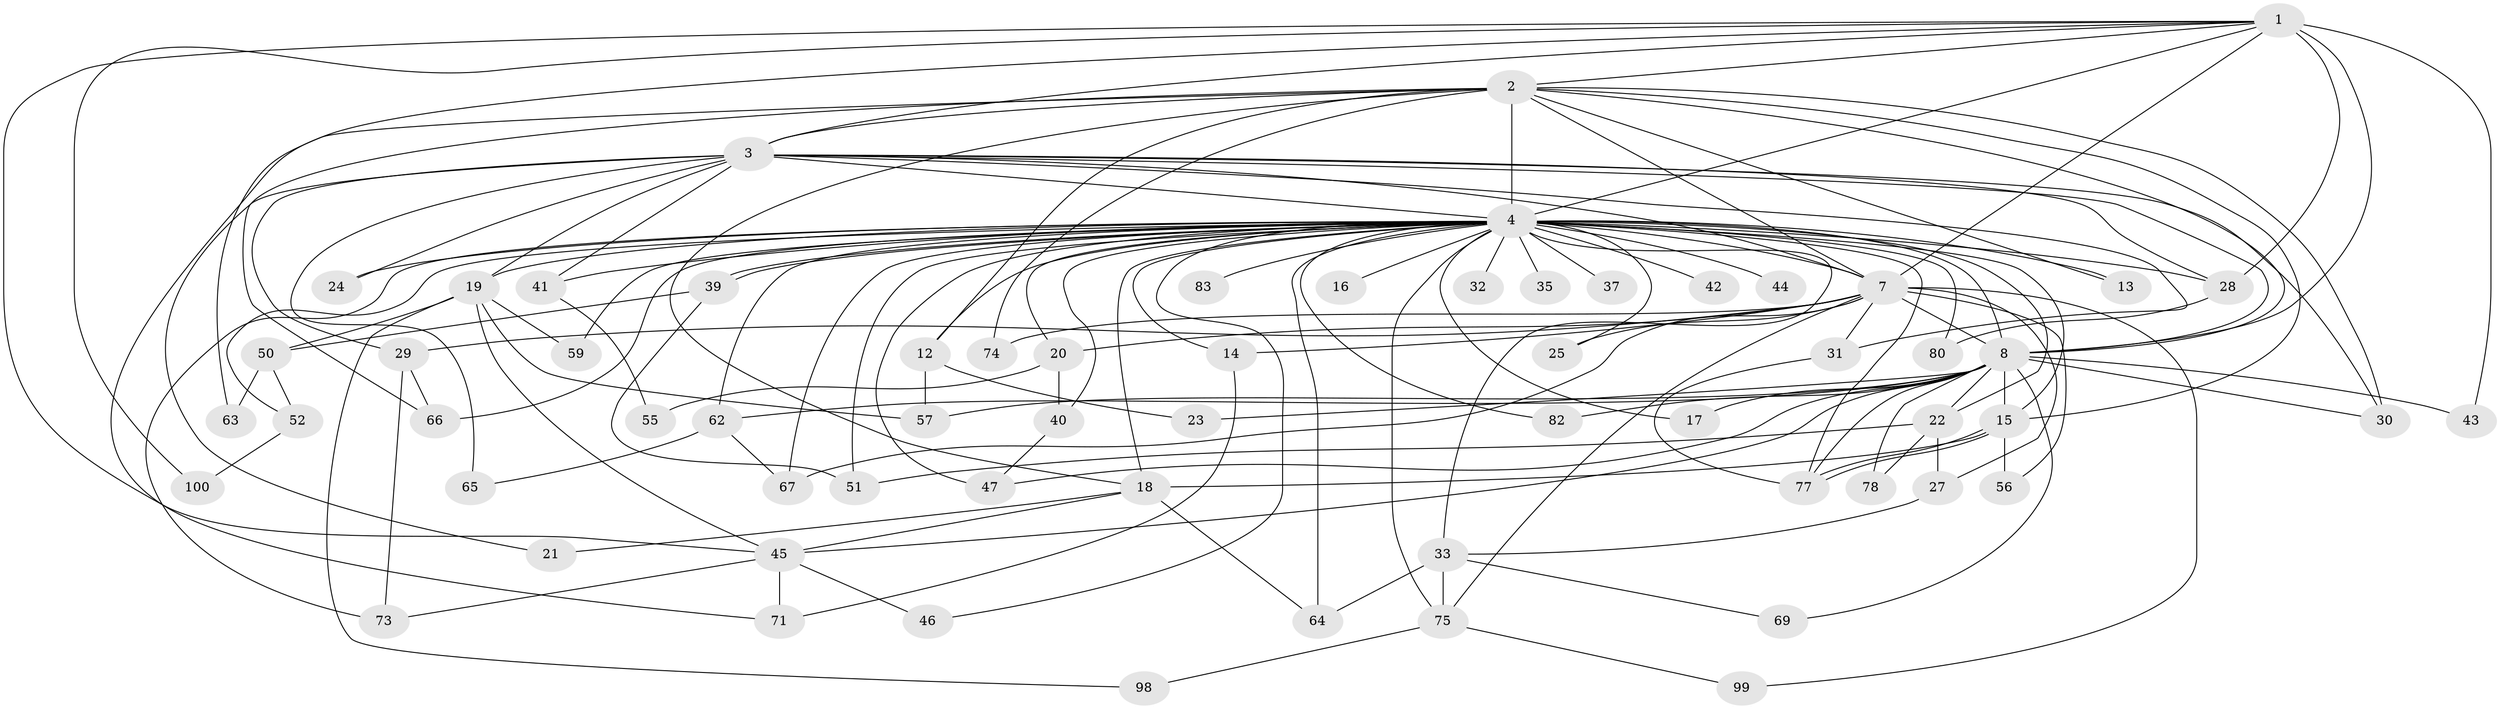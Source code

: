 // original degree distribution, {15: 0.009259259259259259, 18: 0.009259259259259259, 23: 0.027777777777777776, 28: 0.009259259259259259, 21: 0.018518518518518517, 16: 0.009259259259259259, 20: 0.009259259259259259, 3: 0.2037037037037037, 4: 0.07407407407407407, 2: 0.5370370370370371, 8: 0.018518518518518517, 7: 0.018518518518518517, 5: 0.05555555555555555}
// Generated by graph-tools (version 1.1) at 2025/17/03/04/25 18:17:48]
// undirected, 64 vertices, 142 edges
graph export_dot {
graph [start="1"]
  node [color=gray90,style=filled];
  1;
  2;
  3 [super="+107+26+70+72+60+92"];
  4 [super="+94+5+85+48"];
  7;
  8 [super="+10+49"];
  12;
  13;
  14;
  15 [super="+53"];
  16;
  17;
  18 [super="+54+76"];
  19;
  20;
  21;
  22;
  23;
  24;
  25;
  27;
  28;
  29;
  30;
  31;
  32;
  33 [super="+34"];
  35;
  37;
  39 [super="+89"];
  40;
  41;
  42;
  43;
  44;
  45 [super="+105"];
  46;
  47 [super="+61"];
  50;
  51 [super="+68"];
  52;
  55;
  56;
  57 [super="+58"];
  59;
  62;
  63;
  64 [super="+79"];
  65;
  66;
  67 [super="+102"];
  69;
  71;
  73 [super="+106"];
  74;
  75;
  77 [super="+93+84"];
  78;
  80 [super="+81"];
  82;
  83;
  98;
  99;
  100;
  1 -- 2;
  1 -- 3;
  1 -- 4 [weight=5];
  1 -- 7;
  1 -- 8 [weight=2];
  1 -- 28;
  1 -- 43;
  1 -- 45;
  1 -- 63;
  1 -- 100;
  2 -- 3;
  2 -- 4 [weight=5];
  2 -- 7;
  2 -- 8 [weight=2];
  2 -- 12;
  2 -- 13;
  2 -- 15;
  2 -- 18;
  2 -- 30;
  2 -- 66;
  2 -- 71;
  2 -- 74;
  3 -- 4 [weight=4];
  3 -- 7;
  3 -- 8 [weight=4];
  3 -- 19 [weight=2];
  3 -- 21;
  3 -- 24;
  3 -- 28 [weight=2];
  3 -- 29;
  3 -- 31;
  3 -- 41;
  3 -- 65;
  3 -- 30;
  4 -- 7 [weight=5];
  4 -- 8 [weight=9];
  4 -- 16 [weight=2];
  4 -- 18 [weight=3];
  4 -- 19;
  4 -- 20;
  4 -- 25;
  4 -- 35 [weight=2];
  4 -- 39 [weight=2];
  4 -- 39;
  4 -- 40;
  4 -- 51;
  4 -- 73;
  4 -- 82;
  4 -- 83 [weight=2];
  4 -- 77;
  4 -- 28;
  4 -- 12;
  4 -- 13;
  4 -- 14;
  4 -- 15;
  4 -- 17;
  4 -- 22;
  4 -- 24;
  4 -- 32 [weight=2];
  4 -- 33 [weight=2];
  4 -- 37 [weight=2];
  4 -- 41 [weight=2];
  4 -- 42 [weight=2];
  4 -- 44 [weight=2];
  4 -- 46;
  4 -- 47 [weight=2];
  4 -- 52;
  4 -- 59;
  4 -- 62;
  4 -- 64;
  4 -- 66;
  4 -- 67;
  4 -- 75;
  4 -- 80 [weight=2];
  7 -- 8 [weight=2];
  7 -- 14;
  7 -- 20;
  7 -- 25;
  7 -- 27;
  7 -- 29;
  7 -- 31;
  7 -- 56;
  7 -- 74;
  7 -- 75;
  7 -- 99;
  7 -- 67;
  8 -- 15 [weight=2];
  8 -- 30;
  8 -- 43;
  8 -- 78;
  8 -- 69;
  8 -- 77;
  8 -- 17;
  8 -- 82;
  8 -- 22;
  8 -- 23;
  8 -- 45;
  8 -- 57;
  8 -- 62;
  8 -- 47;
  12 -- 23;
  12 -- 57;
  14 -- 71;
  15 -- 56;
  15 -- 77;
  15 -- 77;
  15 -- 18;
  18 -- 21;
  18 -- 64;
  18 -- 45;
  19 -- 45;
  19 -- 50;
  19 -- 59;
  19 -- 98;
  19 -- 57;
  20 -- 40;
  20 -- 55;
  22 -- 27;
  22 -- 51;
  22 -- 78;
  27 -- 33;
  28 -- 80;
  29 -- 66;
  29 -- 73;
  31 -- 77;
  33 -- 69;
  33 -- 64;
  33 -- 75;
  39 -- 50;
  39 -- 51;
  40 -- 47;
  41 -- 55;
  45 -- 46;
  45 -- 73;
  45 -- 71;
  50 -- 52;
  50 -- 63;
  52 -- 100;
  62 -- 65;
  62 -- 67;
  75 -- 98;
  75 -- 99;
}
